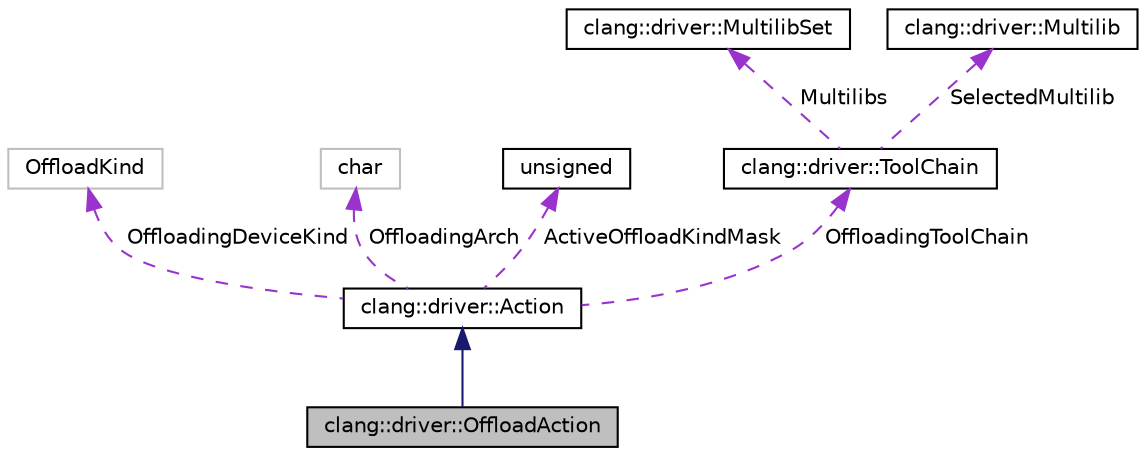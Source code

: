 digraph "clang::driver::OffloadAction"
{
 // LATEX_PDF_SIZE
  bgcolor="transparent";
  edge [fontname="Helvetica",fontsize="10",labelfontname="Helvetica",labelfontsize="10"];
  node [fontname="Helvetica",fontsize="10",shape=record];
  Node1 [label="clang::driver::OffloadAction",height=0.2,width=0.4,color="black", fillcolor="grey75", style="filled", fontcolor="black",tooltip="An offload action combines host or/and device actions according to the programming model implementati..."];
  Node2 -> Node1 [dir="back",color="midnightblue",fontsize="10",style="solid",fontname="Helvetica"];
  Node2 [label="clang::driver::Action",height=0.2,width=0.4,color="black",URL="$classclang_1_1driver_1_1Action.html",tooltip="Action - Represent an abstract compilation step to perform."];
  Node3 -> Node2 [dir="back",color="darkorchid3",fontsize="10",style="dashed",label=" OffloadingDeviceKind" ,fontname="Helvetica"];
  Node3 [label="OffloadKind",height=0.2,width=0.4,color="grey75",tooltip=" "];
  Node4 -> Node2 [dir="back",color="darkorchid3",fontsize="10",style="dashed",label=" OffloadingArch" ,fontname="Helvetica"];
  Node4 [label="char",height=0.2,width=0.4,color="grey75",tooltip=" "];
  Node5 -> Node2 [dir="back",color="darkorchid3",fontsize="10",style="dashed",label=" ActiveOffloadKindMask" ,fontname="Helvetica"];
  Node5 [label="unsigned",height=0.2,width=0.4,color="black",URL="$classunsigned.html",tooltip=" "];
  Node6 -> Node2 [dir="back",color="darkorchid3",fontsize="10",style="dashed",label=" OffloadingToolChain" ,fontname="Helvetica"];
  Node6 [label="clang::driver::ToolChain",height=0.2,width=0.4,color="black",URL="$classclang_1_1driver_1_1ToolChain.html",tooltip="ToolChain - Access to tools for a single platform."];
  Node7 -> Node6 [dir="back",color="darkorchid3",fontsize="10",style="dashed",label=" Multilibs" ,fontname="Helvetica"];
  Node7 [label="clang::driver::MultilibSet",height=0.2,width=0.4,color="black",URL="$classclang_1_1driver_1_1MultilibSet.html",tooltip=" "];
  Node8 -> Node6 [dir="back",color="darkorchid3",fontsize="10",style="dashed",label=" SelectedMultilib" ,fontname="Helvetica"];
  Node8 [label="clang::driver::Multilib",height=0.2,width=0.4,color="black",URL="$classclang_1_1driver_1_1Multilib.html",tooltip="This corresponds to a single GCC Multilib, or a segment of one controlled by a command line flag."];
}
